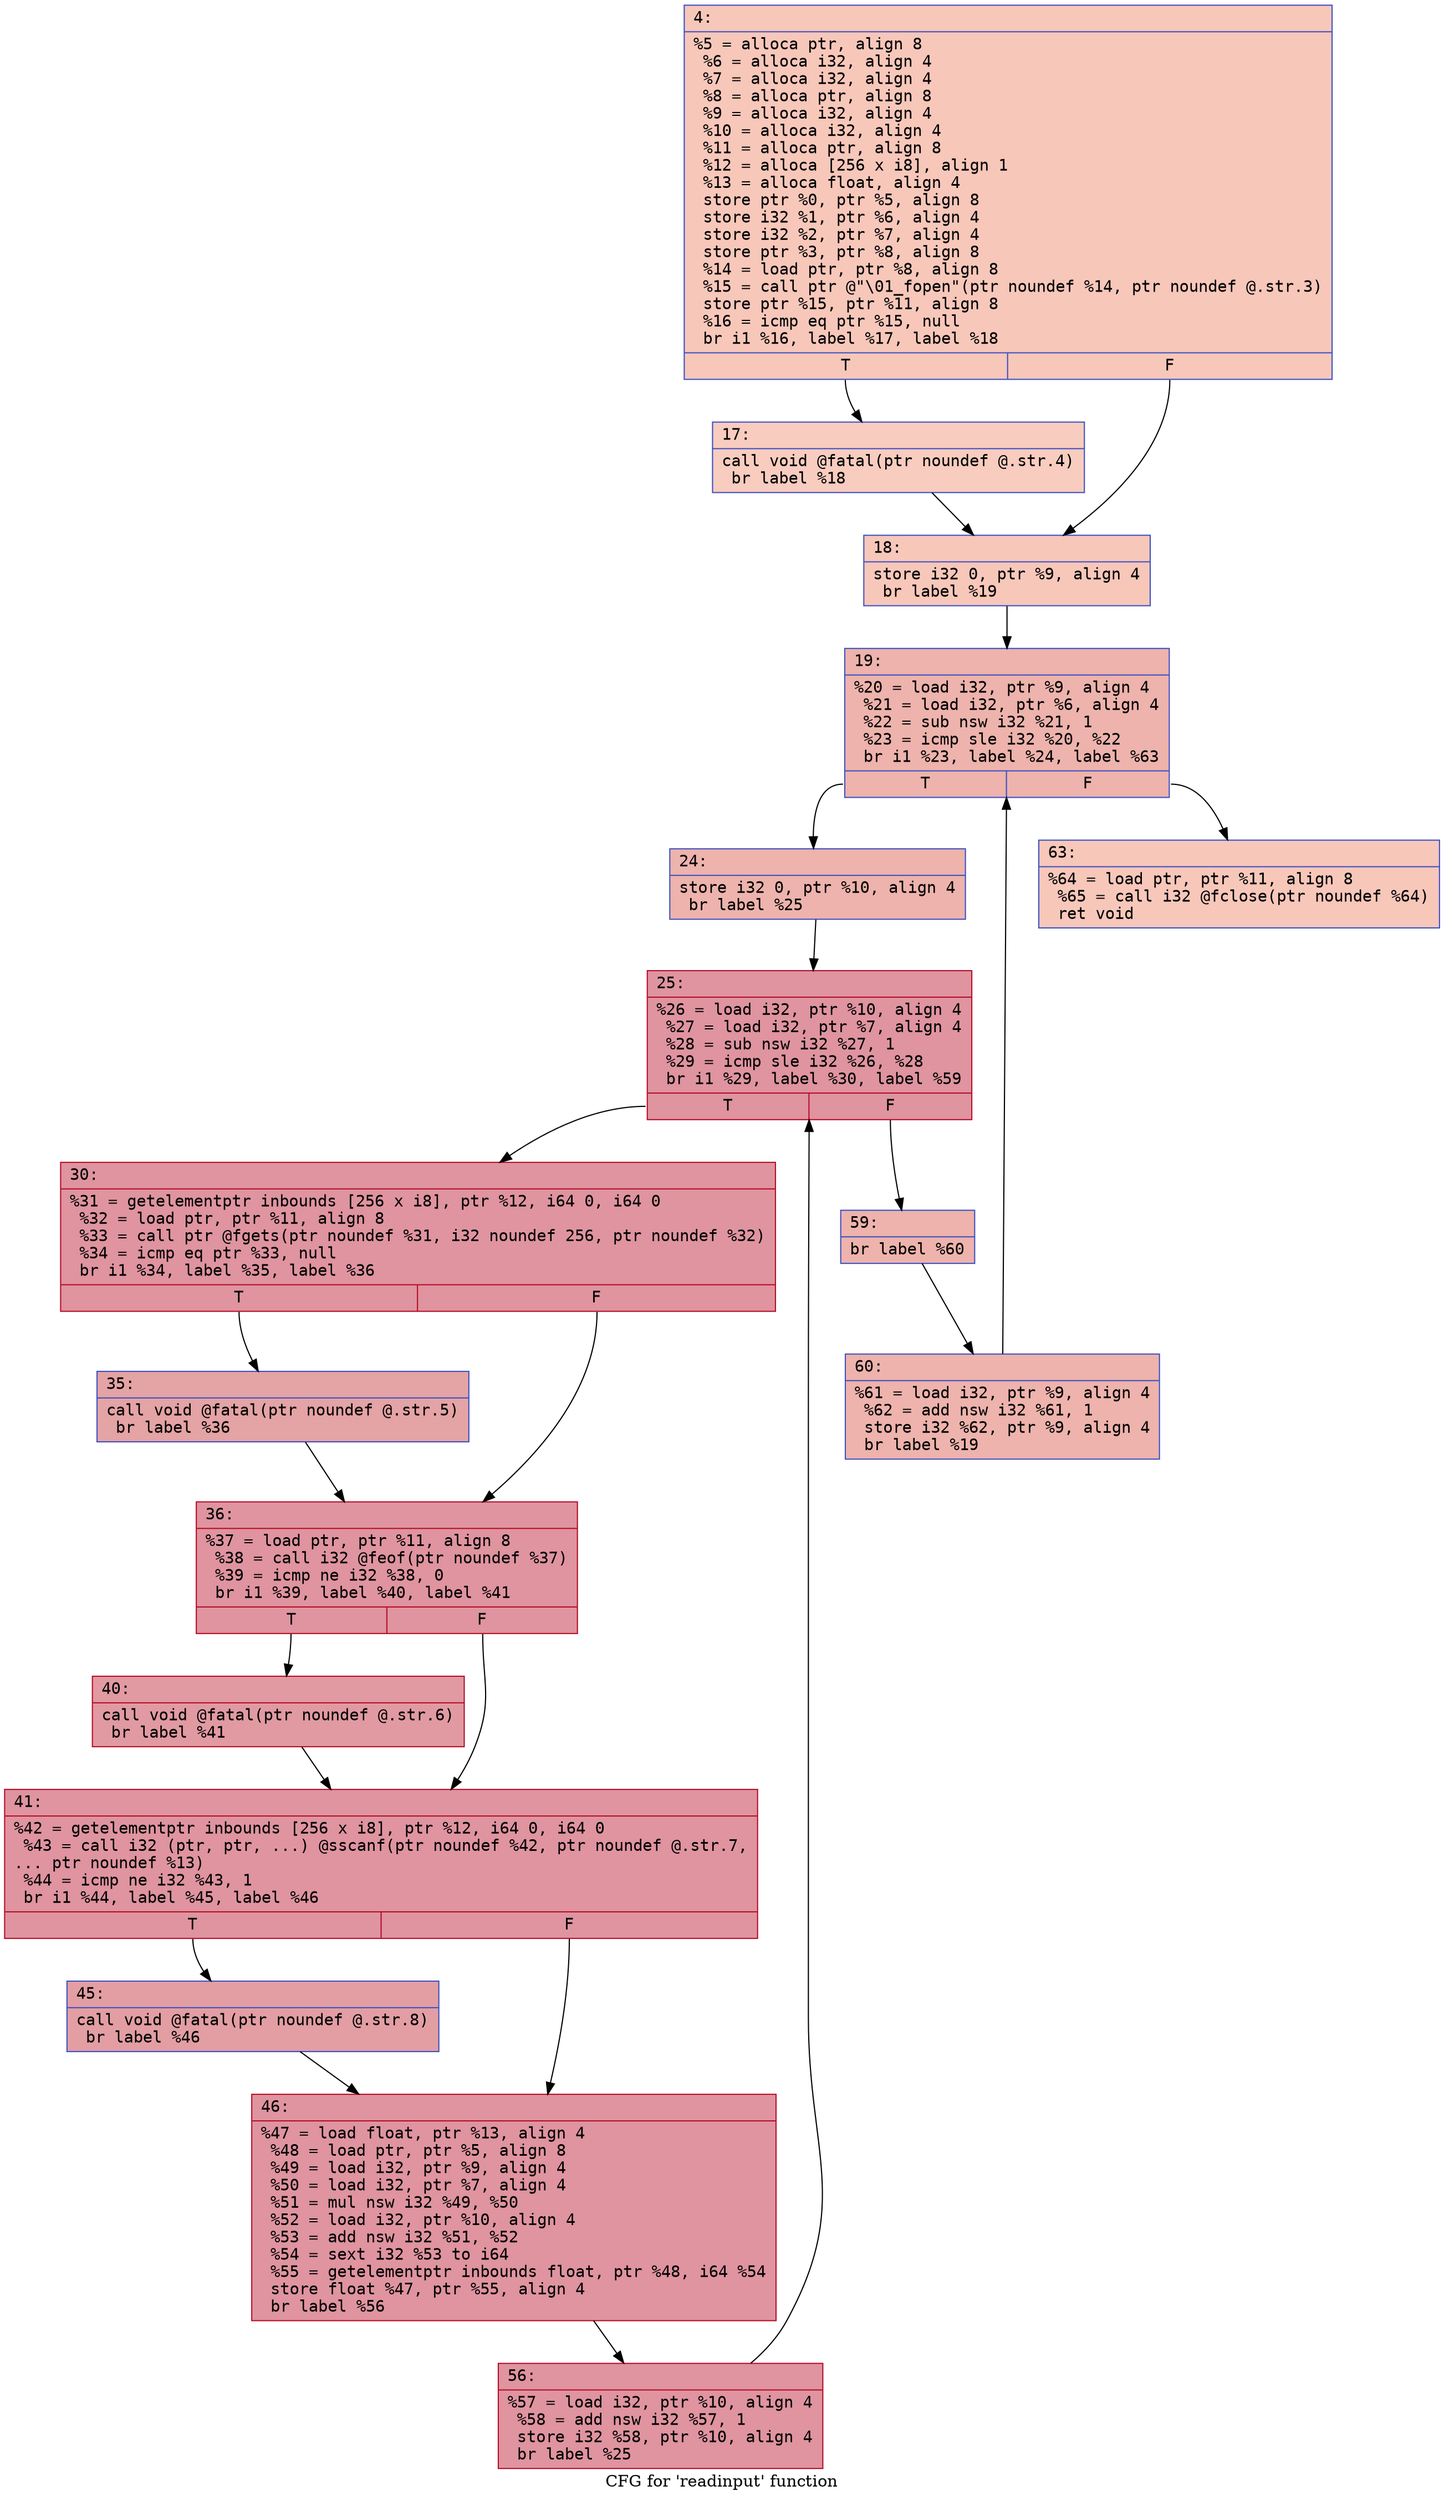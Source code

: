 digraph "CFG for 'readinput' function" {
	label="CFG for 'readinput' function";

	Node0x600003aa5f40 [shape=record,color="#3d50c3ff", style=filled, fillcolor="#ec7f6370" fontname="Courier",label="{4:\l|  %5 = alloca ptr, align 8\l  %6 = alloca i32, align 4\l  %7 = alloca i32, align 4\l  %8 = alloca ptr, align 8\l  %9 = alloca i32, align 4\l  %10 = alloca i32, align 4\l  %11 = alloca ptr, align 8\l  %12 = alloca [256 x i8], align 1\l  %13 = alloca float, align 4\l  store ptr %0, ptr %5, align 8\l  store i32 %1, ptr %6, align 4\l  store i32 %2, ptr %7, align 4\l  store ptr %3, ptr %8, align 8\l  %14 = load ptr, ptr %8, align 8\l  %15 = call ptr @\"\\01_fopen\"(ptr noundef %14, ptr noundef @.str.3)\l  store ptr %15, ptr %11, align 8\l  %16 = icmp eq ptr %15, null\l  br i1 %16, label %17, label %18\l|{<s0>T|<s1>F}}"];
	Node0x600003aa5f40:s0 -> Node0x600003aa5f90[tooltip="4 -> 17\nProbability 37.50%" ];
	Node0x600003aa5f40:s1 -> Node0x600003aa5fe0[tooltip="4 -> 18\nProbability 62.50%" ];
	Node0x600003aa5f90 [shape=record,color="#3d50c3ff", style=filled, fillcolor="#f08b6e70" fontname="Courier",label="{17:\l|  call void @fatal(ptr noundef @.str.4)\l  br label %18\l}"];
	Node0x600003aa5f90 -> Node0x600003aa5fe0[tooltip="17 -> 18\nProbability 100.00%" ];
	Node0x600003aa5fe0 [shape=record,color="#3d50c3ff", style=filled, fillcolor="#ec7f6370" fontname="Courier",label="{18:\l|  store i32 0, ptr %9, align 4\l  br label %19\l}"];
	Node0x600003aa5fe0 -> Node0x600003aa6030[tooltip="18 -> 19\nProbability 100.00%" ];
	Node0x600003aa6030 [shape=record,color="#3d50c3ff", style=filled, fillcolor="#d6524470" fontname="Courier",label="{19:\l|  %20 = load i32, ptr %9, align 4\l  %21 = load i32, ptr %6, align 4\l  %22 = sub nsw i32 %21, 1\l  %23 = icmp sle i32 %20, %22\l  br i1 %23, label %24, label %63\l|{<s0>T|<s1>F}}"];
	Node0x600003aa6030:s0 -> Node0x600003aa6080[tooltip="19 -> 24\nProbability 96.88%" ];
	Node0x600003aa6030:s1 -> Node0x600003aa6440[tooltip="19 -> 63\nProbability 3.12%" ];
	Node0x600003aa6080 [shape=record,color="#3d50c3ff", style=filled, fillcolor="#d6524470" fontname="Courier",label="{24:\l|  store i32 0, ptr %10, align 4\l  br label %25\l}"];
	Node0x600003aa6080 -> Node0x600003aa60d0[tooltip="24 -> 25\nProbability 100.00%" ];
	Node0x600003aa60d0 [shape=record,color="#b70d28ff", style=filled, fillcolor="#b70d2870" fontname="Courier",label="{25:\l|  %26 = load i32, ptr %10, align 4\l  %27 = load i32, ptr %7, align 4\l  %28 = sub nsw i32 %27, 1\l  %29 = icmp sle i32 %26, %28\l  br i1 %29, label %30, label %59\l|{<s0>T|<s1>F}}"];
	Node0x600003aa60d0:s0 -> Node0x600003aa6120[tooltip="25 -> 30\nProbability 96.88%" ];
	Node0x600003aa60d0:s1 -> Node0x600003aa63a0[tooltip="25 -> 59\nProbability 3.12%" ];
	Node0x600003aa6120 [shape=record,color="#b70d28ff", style=filled, fillcolor="#b70d2870" fontname="Courier",label="{30:\l|  %31 = getelementptr inbounds [256 x i8], ptr %12, i64 0, i64 0\l  %32 = load ptr, ptr %11, align 8\l  %33 = call ptr @fgets(ptr noundef %31, i32 noundef 256, ptr noundef %32)\l  %34 = icmp eq ptr %33, null\l  br i1 %34, label %35, label %36\l|{<s0>T|<s1>F}}"];
	Node0x600003aa6120:s0 -> Node0x600003aa6170[tooltip="30 -> 35\nProbability 37.50%" ];
	Node0x600003aa6120:s1 -> Node0x600003aa61c0[tooltip="30 -> 36\nProbability 62.50%" ];
	Node0x600003aa6170 [shape=record,color="#3d50c3ff", style=filled, fillcolor="#c32e3170" fontname="Courier",label="{35:\l|  call void @fatal(ptr noundef @.str.5)\l  br label %36\l}"];
	Node0x600003aa6170 -> Node0x600003aa61c0[tooltip="35 -> 36\nProbability 100.00%" ];
	Node0x600003aa61c0 [shape=record,color="#b70d28ff", style=filled, fillcolor="#b70d2870" fontname="Courier",label="{36:\l|  %37 = load ptr, ptr %11, align 8\l  %38 = call i32 @feof(ptr noundef %37)\l  %39 = icmp ne i32 %38, 0\l  br i1 %39, label %40, label %41\l|{<s0>T|<s1>F}}"];
	Node0x600003aa61c0:s0 -> Node0x600003aa6210[tooltip="36 -> 40\nProbability 62.50%" ];
	Node0x600003aa61c0:s1 -> Node0x600003aa6260[tooltip="36 -> 41\nProbability 37.50%" ];
	Node0x600003aa6210 [shape=record,color="#b70d28ff", style=filled, fillcolor="#bb1b2c70" fontname="Courier",label="{40:\l|  call void @fatal(ptr noundef @.str.6)\l  br label %41\l}"];
	Node0x600003aa6210 -> Node0x600003aa6260[tooltip="40 -> 41\nProbability 100.00%" ];
	Node0x600003aa6260 [shape=record,color="#b70d28ff", style=filled, fillcolor="#b70d2870" fontname="Courier",label="{41:\l|  %42 = getelementptr inbounds [256 x i8], ptr %12, i64 0, i64 0\l  %43 = call i32 (ptr, ptr, ...) @sscanf(ptr noundef %42, ptr noundef @.str.7,\l... ptr noundef %13)\l  %44 = icmp ne i32 %43, 1\l  br i1 %44, label %45, label %46\l|{<s0>T|<s1>F}}"];
	Node0x600003aa6260:s0 -> Node0x600003aa62b0[tooltip="41 -> 45\nProbability 50.00%" ];
	Node0x600003aa6260:s1 -> Node0x600003aa6300[tooltip="41 -> 46\nProbability 50.00%" ];
	Node0x600003aa62b0 [shape=record,color="#3d50c3ff", style=filled, fillcolor="#be242e70" fontname="Courier",label="{45:\l|  call void @fatal(ptr noundef @.str.8)\l  br label %46\l}"];
	Node0x600003aa62b0 -> Node0x600003aa6300[tooltip="45 -> 46\nProbability 100.00%" ];
	Node0x600003aa6300 [shape=record,color="#b70d28ff", style=filled, fillcolor="#b70d2870" fontname="Courier",label="{46:\l|  %47 = load float, ptr %13, align 4\l  %48 = load ptr, ptr %5, align 8\l  %49 = load i32, ptr %9, align 4\l  %50 = load i32, ptr %7, align 4\l  %51 = mul nsw i32 %49, %50\l  %52 = load i32, ptr %10, align 4\l  %53 = add nsw i32 %51, %52\l  %54 = sext i32 %53 to i64\l  %55 = getelementptr inbounds float, ptr %48, i64 %54\l  store float %47, ptr %55, align 4\l  br label %56\l}"];
	Node0x600003aa6300 -> Node0x600003aa6350[tooltip="46 -> 56\nProbability 100.00%" ];
	Node0x600003aa6350 [shape=record,color="#b70d28ff", style=filled, fillcolor="#b70d2870" fontname="Courier",label="{56:\l|  %57 = load i32, ptr %10, align 4\l  %58 = add nsw i32 %57, 1\l  store i32 %58, ptr %10, align 4\l  br label %25\l}"];
	Node0x600003aa6350 -> Node0x600003aa60d0[tooltip="56 -> 25\nProbability 100.00%" ];
	Node0x600003aa63a0 [shape=record,color="#3d50c3ff", style=filled, fillcolor="#d6524470" fontname="Courier",label="{59:\l|  br label %60\l}"];
	Node0x600003aa63a0 -> Node0x600003aa63f0[tooltip="59 -> 60\nProbability 100.00%" ];
	Node0x600003aa63f0 [shape=record,color="#3d50c3ff", style=filled, fillcolor="#d6524470" fontname="Courier",label="{60:\l|  %61 = load i32, ptr %9, align 4\l  %62 = add nsw i32 %61, 1\l  store i32 %62, ptr %9, align 4\l  br label %19\l}"];
	Node0x600003aa63f0 -> Node0x600003aa6030[tooltip="60 -> 19\nProbability 100.00%" ];
	Node0x600003aa6440 [shape=record,color="#3d50c3ff", style=filled, fillcolor="#ec7f6370" fontname="Courier",label="{63:\l|  %64 = load ptr, ptr %11, align 8\l  %65 = call i32 @fclose(ptr noundef %64)\l  ret void\l}"];
}
